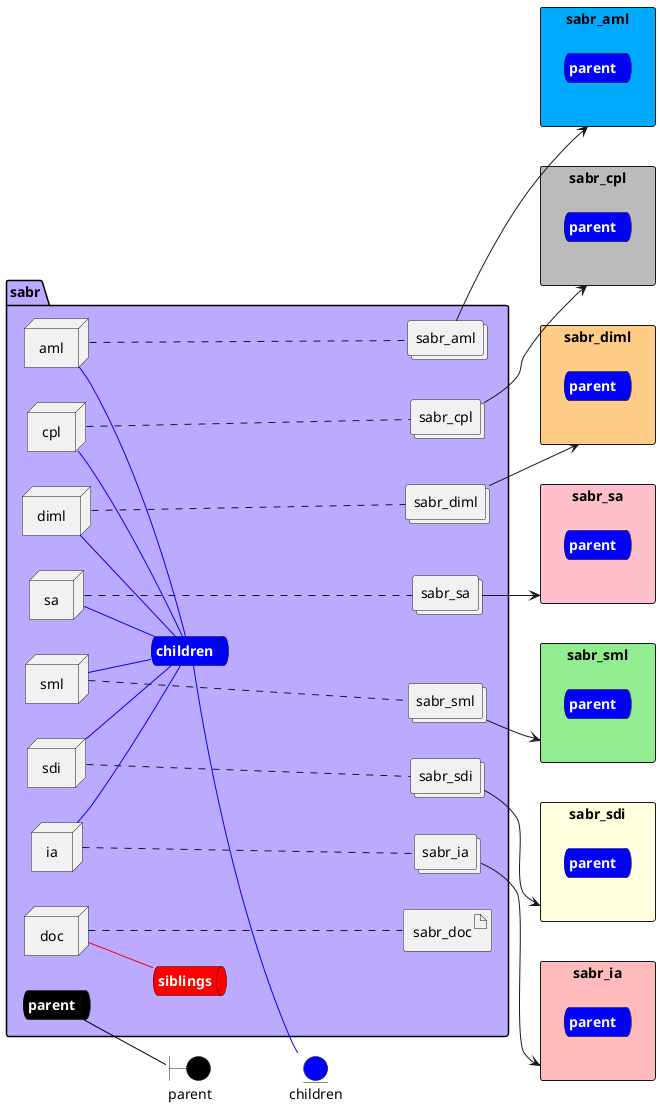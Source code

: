 @startuml

left to right direction


boundary parent #black


entity children #blue

rectangle "sabr_aml" as sabr_amlStack #00aaff {
    queue sabr_amlStacksnet #blue [
        <b><color:white>parent</color></b>
    ]
}
rectangle "sabr_cpl" as sabr_cplStack #bbbbbb {
    queue sabr_cplStacksnet #blue [
        <b><color:white>parent</color></b>
    ]
}
rectangle "sabr_diml" as sabr_dimlStack #ffcc88 {
    queue sabr_dimlStacksnet #blue [
        <b><color:white>parent</color></b>
    ]
}
rectangle "sabr_sa" as sabr_saStack #pink {
    queue sabr_saStacksnet #blue [
        <b><color:white>parent</color></b>
    ]
}
rectangle "sabr_sml" as sabr_smlStack #lightgreen {
    queue sabr_smlStacksnet #blue [
        <b><color:white>parent</color></b>
    ]
}
rectangle "sabr_sdi" as sabr_sdiStack #lightyellow {
    queue sabr_sdiStacksnet #blue [
        <b><color:white>parent</color></b>
    ]
}
rectangle "sabr_ia" as sabr_iaStack #ffbbbb {
    queue sabr_iaStacksnet #blue [
        <b><color:white>parent</color></b>
    ]
}



package "sabr" #bbaaff {
    queue parentnet #black [
            <b><color:white>parent</color></b>
    ]
    
    parentnet -[#black]- parent
    
    queue childrennet #blue [
            <b><color:white>children</color></b>
    ]
    
    childrennet -[#blue]- children
    
    queue siblingsnet #red [
            <b><color:white>siblings</color></b>
    ]
    

node "aml" as amlService
node "cpl" as cplService
node "diml" as dimlService
node "sa" as saService
node "sml" as smlService
node "sdi" as sdiService
node "ia" as iaService
node "doc" as docService

        collections "sabr_aml" as sabr_amlimage
            collections "sabr_cpl" as sabr_cplimage
            collections "sabr_diml" as sabr_dimlimage
            collections "sabr_sa" as sabr_saimage
            collections "sabr_sml" as sabr_smlimage
            collections "sabr_sdi" as sabr_sdiimage
            collections "sabr_ia" as sabr_iaimage
    
        artifact "sabr_doc" as sabr_docimage
    
}

amlService -[#blue]- childrennet

cplService -[#blue]- childrennet

dimlService -[#blue]- childrennet

saService -[#blue]- childrennet

smlService -[#blue]- childrennet

sdiService -[#blue]- childrennet

iaService -[#blue]- childrennet

docService -[#red]- siblingsnet
amlService .... sabr_amlimage
cplService .... sabr_cplimage
dimlService .... sabr_dimlimage
saService .... sabr_saimage
smlService .... sabr_smlimage
sdiService .... sabr_sdiimage
iaService .... sabr_iaimage
docService .... sabr_docimage

sabr_amlimage --> sabr_amlStack
    
sabr_cplimage --> sabr_cplStack
    
sabr_dimlimage --> sabr_dimlStack
    
sabr_saimage --> sabr_saStack
    
sabr_smlimage --> sabr_smlStack
    
sabr_sdiimage --> sabr_sdiStack
    
sabr_iaimage --> sabr_iaStack
    

@enduml
